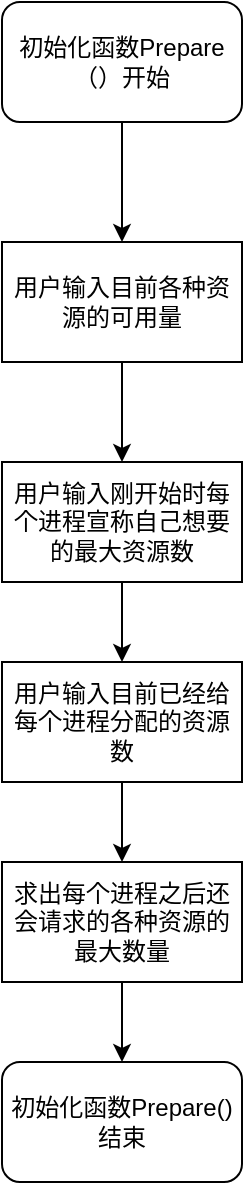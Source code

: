 <mxfile version="17.5.0" type="github" pages="3">
  <diagram id="gvPUqtbvnG_lbR_t3h4-" name="Page-1">
    <mxGraphModel dx="1278" dy="468" grid="1" gridSize="10" guides="1" tooltips="1" connect="1" arrows="1" fold="1" page="1" pageScale="1" pageWidth="850" pageHeight="1100" math="0" shadow="0">
      <root>
        <mxCell id="0" />
        <mxCell id="1" parent="0" />
        <mxCell id="kOb8g3djiOKtOQ_URUE0-3" value="" style="edgeStyle=orthogonalEdgeStyle;rounded=0;orthogonalLoop=1;jettySize=auto;html=1;" edge="1" parent="1" source="kOb8g3djiOKtOQ_URUE0-1">
          <mxGeometry relative="1" as="geometry">
            <mxPoint x="370" y="130" as="targetPoint" />
          </mxGeometry>
        </mxCell>
        <mxCell id="kOb8g3djiOKtOQ_URUE0-1" value="初始化函数Prepare（）开始" style="rounded=1;whiteSpace=wrap;html=1;" vertex="1" parent="1">
          <mxGeometry x="310" y="10" width="120" height="60" as="geometry" />
        </mxCell>
        <mxCell id="kOb8g3djiOKtOQ_URUE0-6" value="" style="edgeStyle=orthogonalEdgeStyle;rounded=0;orthogonalLoop=1;jettySize=auto;html=1;" edge="1" parent="1" source="kOb8g3djiOKtOQ_URUE0-4" target="kOb8g3djiOKtOQ_URUE0-5">
          <mxGeometry relative="1" as="geometry" />
        </mxCell>
        <mxCell id="kOb8g3djiOKtOQ_URUE0-4" value="用户输入目前各种资源的可用量" style="rounded=0;whiteSpace=wrap;html=1;" vertex="1" parent="1">
          <mxGeometry x="310" y="130" width="120" height="60" as="geometry" />
        </mxCell>
        <mxCell id="kOb8g3djiOKtOQ_URUE0-8" value="" style="edgeStyle=orthogonalEdgeStyle;rounded=0;orthogonalLoop=1;jettySize=auto;html=1;" edge="1" parent="1" source="kOb8g3djiOKtOQ_URUE0-5" target="kOb8g3djiOKtOQ_URUE0-7">
          <mxGeometry relative="1" as="geometry" />
        </mxCell>
        <mxCell id="kOb8g3djiOKtOQ_URUE0-5" value="用户输入刚开始时每个进程宣称自己想要的最大资源数" style="rounded=0;whiteSpace=wrap;html=1;" vertex="1" parent="1">
          <mxGeometry x="310" y="240" width="120" height="60" as="geometry" />
        </mxCell>
        <mxCell id="kOb8g3djiOKtOQ_URUE0-10" value="" style="edgeStyle=orthogonalEdgeStyle;rounded=0;orthogonalLoop=1;jettySize=auto;html=1;" edge="1" parent="1" source="kOb8g3djiOKtOQ_URUE0-7" target="kOb8g3djiOKtOQ_URUE0-9">
          <mxGeometry relative="1" as="geometry" />
        </mxCell>
        <mxCell id="kOb8g3djiOKtOQ_URUE0-7" value="用户输入目前已经给每个进程分配的资源数" style="rounded=0;whiteSpace=wrap;html=1;" vertex="1" parent="1">
          <mxGeometry x="310" y="340" width="120" height="60" as="geometry" />
        </mxCell>
        <mxCell id="kOb8g3djiOKtOQ_URUE0-12" value="" style="edgeStyle=orthogonalEdgeStyle;rounded=0;orthogonalLoop=1;jettySize=auto;html=1;" edge="1" parent="1" source="kOb8g3djiOKtOQ_URUE0-9">
          <mxGeometry relative="1" as="geometry">
            <mxPoint x="370" y="540" as="targetPoint" />
          </mxGeometry>
        </mxCell>
        <mxCell id="kOb8g3djiOKtOQ_URUE0-9" value="求出每个进程之后还会请求的各种资源的最大数量" style="rounded=0;whiteSpace=wrap;html=1;" vertex="1" parent="1">
          <mxGeometry x="310" y="440" width="120" height="60" as="geometry" />
        </mxCell>
        <mxCell id="kOb8g3djiOKtOQ_URUE0-13" value="初始化函数Prepare()结束" style="rounded=1;whiteSpace=wrap;html=1;" vertex="1" parent="1">
          <mxGeometry x="310" y="540" width="120" height="60" as="geometry" />
        </mxCell>
      </root>
    </mxGraphModel>
  </diagram>
  <diagram id="DDc9rxxJl5AI-2xx39Tj" name="Page-2">
    <mxGraphModel dx="1278" dy="468" grid="1" gridSize="10" guides="1" tooltips="1" connect="1" arrows="1" fold="1" page="1" pageScale="1" pageWidth="850" pageHeight="1100" math="0" shadow="0">
      <root>
        <mxCell id="0" />
        <mxCell id="1" parent="0" />
        <mxCell id="heAdaT_YitP8tnhVknw4-3" value="" style="edgeStyle=orthogonalEdgeStyle;rounded=0;orthogonalLoop=1;jettySize=auto;html=1;" edge="1" parent="1" source="heAdaT_YitP8tnhVknw4-1">
          <mxGeometry relative="1" as="geometry">
            <mxPoint x="320" y="220" as="targetPoint" />
          </mxGeometry>
        </mxCell>
        <mxCell id="heAdaT_YitP8tnhVknw4-1" value="银行家算法开始" style="rounded=1;whiteSpace=wrap;html=1;" vertex="1" parent="1">
          <mxGeometry x="260" y="110" width="120" height="60" as="geometry" />
        </mxCell>
        <mxCell id="heAdaT_YitP8tnhVknw4-6" value="" style="edgeStyle=orthogonalEdgeStyle;rounded=0;orthogonalLoop=1;jettySize=auto;html=1;" edge="1" parent="1" source="heAdaT_YitP8tnhVknw4-4" target="heAdaT_YitP8tnhVknw4-5">
          <mxGeometry relative="1" as="geometry" />
        </mxCell>
        <mxCell id="heAdaT_YitP8tnhVknw4-4" value="调用初始化函数Prepare()" style="rounded=0;whiteSpace=wrap;html=1;" vertex="1" parent="1">
          <mxGeometry x="260" y="220" width="120" height="60" as="geometry" />
        </mxCell>
        <mxCell id="heAdaT_YitP8tnhVknw4-8" value="" style="edgeStyle=orthogonalEdgeStyle;rounded=0;orthogonalLoop=1;jettySize=auto;html=1;" edge="1" parent="1" source="heAdaT_YitP8tnhVknw4-5" target="heAdaT_YitP8tnhVknw4-7">
          <mxGeometry relative="1" as="geometry" />
        </mxCell>
        <mxCell id="heAdaT_YitP8tnhVknw4-5" value="输入一个计划之后进行资源分配的进程序列" style="rounded=0;whiteSpace=wrap;html=1;" vertex="1" parent="1">
          <mxGeometry x="260" y="330" width="120" height="60" as="geometry" />
        </mxCell>
        <mxCell id="heAdaT_YitP8tnhVknw4-10" value="" style="edgeStyle=orthogonalEdgeStyle;rounded=0;orthogonalLoop=1;jettySize=auto;html=1;" edge="1" parent="1" source="heAdaT_YitP8tnhVknw4-7" target="heAdaT_YitP8tnhVknw4-9">
          <mxGeometry relative="1" as="geometry" />
        </mxCell>
        <mxCell id="heAdaT_YitP8tnhVknw4-7" value="进行安全性检查；&lt;br&gt;是否通过安全性检查？" style="rhombus;whiteSpace=wrap;html=1;rounded=0;" vertex="1" parent="1">
          <mxGeometry x="240" y="440" width="160" height="80" as="geometry" />
        </mxCell>
        <mxCell id="heAdaT_YitP8tnhVknw4-13" value="" style="edgeStyle=orthogonalEdgeStyle;rounded=0;orthogonalLoop=1;jettySize=auto;html=1;" edge="1" parent="1" source="heAdaT_YitP8tnhVknw4-9" target="heAdaT_YitP8tnhVknw4-12">
          <mxGeometry relative="1" as="geometry" />
        </mxCell>
        <mxCell id="heAdaT_YitP8tnhVknw4-9" value="输入请求分配资源的进程号" style="whiteSpace=wrap;html=1;rounded=0;" vertex="1" parent="1">
          <mxGeometry x="260" y="580" width="120" height="60" as="geometry" />
        </mxCell>
        <mxCell id="heAdaT_YitP8tnhVknw4-11" value="Yes" style="text;html=1;resizable=0;autosize=1;align=center;verticalAlign=middle;points=[];fillColor=none;strokeColor=none;rounded=0;" vertex="1" parent="1">
          <mxGeometry x="325" y="530" width="30" height="20" as="geometry" />
        </mxCell>
        <mxCell id="heAdaT_YitP8tnhVknw4-17" value="" style="edgeStyle=orthogonalEdgeStyle;rounded=0;orthogonalLoop=1;jettySize=auto;html=1;" edge="1" parent="1" source="heAdaT_YitP8tnhVknw4-12" target="heAdaT_YitP8tnhVknw4-16">
          <mxGeometry relative="1" as="geometry" />
        </mxCell>
        <mxCell id="heAdaT_YitP8tnhVknw4-12" value="输入该进程请求分配的各种资源的数量" style="whiteSpace=wrap;html=1;rounded=0;" vertex="1" parent="1">
          <mxGeometry x="260" y="690" width="120" height="60" as="geometry" />
        </mxCell>
        <mxCell id="heAdaT_YitP8tnhVknw4-14" value="" style="endArrow=classic;html=1;rounded=0;exitX=1;exitY=0.5;exitDx=0;exitDy=0;" edge="1" parent="1" source="heAdaT_YitP8tnhVknw4-7">
          <mxGeometry width="50" height="50" relative="1" as="geometry">
            <mxPoint x="410" y="480" as="sourcePoint" />
            <mxPoint x="320" y="300" as="targetPoint" />
            <Array as="points">
              <mxPoint x="480" y="480" />
              <mxPoint x="480" y="300" />
            </Array>
          </mxGeometry>
        </mxCell>
        <mxCell id="heAdaT_YitP8tnhVknw4-15" value="NO" style="text;html=1;resizable=0;autosize=1;align=center;verticalAlign=middle;points=[];fillColor=none;strokeColor=none;rounded=0;" vertex="1" parent="1">
          <mxGeometry x="415" y="450" width="30" height="20" as="geometry" />
        </mxCell>
        <mxCell id="heAdaT_YitP8tnhVknw4-19" value="" style="edgeStyle=orthogonalEdgeStyle;rounded=0;orthogonalLoop=1;jettySize=auto;html=1;" edge="1" parent="1" source="heAdaT_YitP8tnhVknw4-16" target="heAdaT_YitP8tnhVknw4-18">
          <mxGeometry relative="1" as="geometry" />
        </mxCell>
        <mxCell id="heAdaT_YitP8tnhVknw4-16" value="请求分配的各种资源&lt;br&gt;数量是否小于等于Need数组中记录的值？" style="rhombus;whiteSpace=wrap;html=1;rounded=0;" vertex="1" parent="1">
          <mxGeometry x="200" y="810" width="240" height="80" as="geometry" />
        </mxCell>
        <mxCell id="heAdaT_YitP8tnhVknw4-22" value="" style="edgeStyle=orthogonalEdgeStyle;rounded=0;orthogonalLoop=1;jettySize=auto;html=1;" edge="1" parent="1" source="heAdaT_YitP8tnhVknw4-18" target="heAdaT_YitP8tnhVknw4-21">
          <mxGeometry relative="1" as="geometry" />
        </mxCell>
        <mxCell id="heAdaT_YitP8tnhVknw4-18" value="请求分配的各种资源&lt;br&gt;数量是否小于等于目前系统可提供的资源数？" style="rhombus;whiteSpace=wrap;html=1;rounded=0;" vertex="1" parent="1">
          <mxGeometry x="200" y="940" width="240" height="80" as="geometry" />
        </mxCell>
        <mxCell id="heAdaT_YitP8tnhVknw4-20" value="YES" style="text;html=1;resizable=0;autosize=1;align=center;verticalAlign=middle;points=[];fillColor=none;strokeColor=none;rounded=0;" vertex="1" parent="1">
          <mxGeometry x="320" y="900" width="40" height="20" as="geometry" />
        </mxCell>
        <mxCell id="heAdaT_YitP8tnhVknw4-25" value="" style="edgeStyle=orthogonalEdgeStyle;rounded=0;orthogonalLoop=1;jettySize=auto;html=1;" edge="1" parent="1" source="heAdaT_YitP8tnhVknw4-21">
          <mxGeometry relative="1" as="geometry">
            <mxPoint x="320" y="1190" as="targetPoint" />
          </mxGeometry>
        </mxCell>
        <mxCell id="heAdaT_YitP8tnhVknw4-21" value="进行资源分配&lt;br&gt;Available[k] = Available[k] - Request[k];&lt;br&gt;Allocation[a][k] = Allocation[a][k] + Request[k];&lt;br&gt;Need[a][k] = Need[a][k] - Request[k];" style="whiteSpace=wrap;html=1;rounded=0;" vertex="1" parent="1">
          <mxGeometry x="160" y="1070" width="320" height="60" as="geometry" />
        </mxCell>
        <mxCell id="heAdaT_YitP8tnhVknw4-23" value="YES" style="text;html=1;resizable=0;autosize=1;align=center;verticalAlign=middle;points=[];fillColor=none;strokeColor=none;rounded=0;" vertex="1" parent="1">
          <mxGeometry x="325" y="1030" width="40" height="20" as="geometry" />
        </mxCell>
        <mxCell id="heAdaT_YitP8tnhVknw4-26" value="银行家算法函数结束" style="rounded=1;whiteSpace=wrap;html=1;" vertex="1" parent="1">
          <mxGeometry x="260" y="1190" width="120" height="60" as="geometry" />
        </mxCell>
        <mxCell id="heAdaT_YitP8tnhVknw4-27" value="" style="endArrow=classic;html=1;rounded=0;" edge="1" parent="1">
          <mxGeometry width="50" height="50" relative="1" as="geometry">
            <mxPoint x="440" y="850" as="sourcePoint" />
            <mxPoint x="320" y="660" as="targetPoint" />
            <Array as="points">
              <mxPoint x="510" y="850" />
              <mxPoint x="510" y="660" />
            </Array>
          </mxGeometry>
        </mxCell>
        <mxCell id="heAdaT_YitP8tnhVknw4-28" value="" style="endArrow=classic;html=1;rounded=0;" edge="1" parent="1">
          <mxGeometry width="50" height="50" relative="1" as="geometry">
            <mxPoint x="200" y="980" as="sourcePoint" />
            <mxPoint x="320" y="660" as="targetPoint" />
            <Array as="points">
              <mxPoint x="110" y="980" />
              <mxPoint x="110" y="660" />
            </Array>
          </mxGeometry>
        </mxCell>
        <mxCell id="heAdaT_YitP8tnhVknw4-29" value="NO" style="text;html=1;resizable=0;autosize=1;align=center;verticalAlign=middle;points=[];fillColor=none;strokeColor=none;rounded=0;" vertex="1" parent="1">
          <mxGeometry x="450" y="830" width="30" height="20" as="geometry" />
        </mxCell>
        <mxCell id="heAdaT_YitP8tnhVknw4-31" value="NO" style="text;html=1;resizable=0;autosize=1;align=center;verticalAlign=middle;points=[];fillColor=none;strokeColor=none;rounded=0;" vertex="1" parent="1">
          <mxGeometry x="135" y="960" width="30" height="20" as="geometry" />
        </mxCell>
      </root>
    </mxGraphModel>
  </diagram>
  <diagram id="m9H-h2dybhXaIQ6dobjZ" name="安全性算法">
    <mxGraphModel dx="1351" dy="525" grid="1" gridSize="10" guides="1" tooltips="1" connect="1" arrows="1" fold="1" page="1" pageScale="1" pageWidth="850" pageHeight="1100" math="0" shadow="0">
      <root>
        <mxCell id="0" />
        <mxCell id="1" parent="0" />
        <mxCell id="XCzaqBuAQx6JTFpWWAjy-44" value="" style="edgeStyle=orthogonalEdgeStyle;rounded=0;orthogonalLoop=1;jettySize=auto;html=1;" edge="1" parent="1" source="XCzaqBuAQx6JTFpWWAjy-1">
          <mxGeometry relative="1" as="geometry">
            <mxPoint x="260" y="130" as="targetPoint" />
          </mxGeometry>
        </mxCell>
        <mxCell id="XCzaqBuAQx6JTFpWWAjy-1" value="安全性算法开始" style="rounded=1;whiteSpace=wrap;html=1;" vertex="1" parent="1">
          <mxGeometry x="200" y="20" width="120" height="60" as="geometry" />
        </mxCell>
        <mxCell id="XCzaqBuAQx6JTFpWWAjy-47" value="" style="edgeStyle=orthogonalEdgeStyle;rounded=0;orthogonalLoop=1;jettySize=auto;html=1;" edge="1" parent="1" source="XCzaqBuAQx6JTFpWWAjy-6" target="XCzaqBuAQx6JTFpWWAjy-46">
          <mxGeometry relative="1" as="geometry" />
        </mxCell>
        <mxCell id="XCzaqBuAQx6JTFpWWAjy-6" value="x=0" style="whiteSpace=wrap;html=1;" vertex="1" parent="1">
          <mxGeometry x="200" y="240" width="120" height="60" as="geometry" />
        </mxCell>
        <mxCell id="XCzaqBuAQx6JTFpWWAjy-15" value="" style="edgeStyle=orthogonalEdgeStyle;rounded=0;orthogonalLoop=1;jettySize=auto;html=1;" edge="1" parent="1" source="XCzaqBuAQx6JTFpWWAjy-8" target="XCzaqBuAQx6JTFpWWAjy-14">
          <mxGeometry relative="1" as="geometry" />
        </mxCell>
        <mxCell id="XCzaqBuAQx6JTFpWWAjy-8" value="Need[q[i]][0] &amp;lt;= Work[0]) &lt;br&gt;&amp;amp;&amp;amp;&lt;br&gt;&amp;nbsp;(Need[q[i]][1] &amp;lt;= Work[1]&lt;br&gt;&amp;amp;&amp;amp; &lt;br&gt;(Need[q[i]][2] &amp;lt;= Work[2])" style="rhombus;whiteSpace=wrap;html=1;" vertex="1" parent="1">
          <mxGeometry x="101.25" y="570" width="317.5" height="100" as="geometry" />
        </mxCell>
        <mxCell id="XCzaqBuAQx6JTFpWWAjy-45" value="" style="edgeStyle=orthogonalEdgeStyle;rounded=0;orthogonalLoop=1;jettySize=auto;html=1;exitX=0.417;exitY=0.983;exitDx=0;exitDy=0;exitPerimeter=0;" edge="1" parent="1" source="XCzaqBuAQx6JTFpWWAjy-10" target="XCzaqBuAQx6JTFpWWAjy-6">
          <mxGeometry relative="1" as="geometry">
            <Array as="points" />
          </mxGeometry>
        </mxCell>
        <mxCell id="XCzaqBuAQx6JTFpWWAjy-10" value="初始化Work[]数组为目前系统可提供的各类资源数，&lt;br&gt;数组Finish[]中的每一个值为’F’;&lt;br&gt;数组q[]中装着用户输入的计划分配资源的进程顺序" style="whiteSpace=wrap;html=1;" vertex="1" parent="1">
          <mxGeometry x="140" y="130" width="290" height="60" as="geometry" />
        </mxCell>
        <mxCell id="XCzaqBuAQx6JTFpWWAjy-29" value="" style="edgeStyle=orthogonalEdgeStyle;rounded=0;orthogonalLoop=1;jettySize=auto;html=1;" edge="1" parent="1" source="XCzaqBuAQx6JTFpWWAjy-12" target="XCzaqBuAQx6JTFpWWAjy-28">
          <mxGeometry relative="1" as="geometry" />
        </mxCell>
        <mxCell id="XCzaqBuAQx6JTFpWWAjy-12" value="i = 0" style="whiteSpace=wrap;html=1;" vertex="1" parent="1">
          <mxGeometry x="200" y="410" width="120" height="60" as="geometry" />
        </mxCell>
        <mxCell id="XCzaqBuAQx6JTFpWWAjy-17" value="" style="edgeStyle=orthogonalEdgeStyle;rounded=0;orthogonalLoop=1;jettySize=auto;html=1;startArrow=none;" edge="1" parent="1" source="XCzaqBuAQx6JTFpWWAjy-20" target="XCzaqBuAQx6JTFpWWAjy-16">
          <mxGeometry relative="1" as="geometry" />
        </mxCell>
        <mxCell id="XCzaqBuAQx6JTFpWWAjy-21" value="" style="edgeStyle=orthogonalEdgeStyle;rounded=0;orthogonalLoop=1;jettySize=auto;html=1;" edge="1" parent="1" source="XCzaqBuAQx6JTFpWWAjy-14" target="XCzaqBuAQx6JTFpWWAjy-20">
          <mxGeometry relative="1" as="geometry" />
        </mxCell>
        <mxCell id="XCzaqBuAQx6JTFpWWAjy-14" value="k=0" style="whiteSpace=wrap;html=1;" vertex="1" parent="1">
          <mxGeometry x="200" y="700" width="120" height="40" as="geometry" />
        </mxCell>
        <mxCell id="XCzaqBuAQx6JTFpWWAjy-19" value="" style="edgeStyle=orthogonalEdgeStyle;rounded=0;orthogonalLoop=1;jettySize=auto;html=1;" edge="1" parent="1" source="XCzaqBuAQx6JTFpWWAjy-16" target="XCzaqBuAQx6JTFpWWAjy-18">
          <mxGeometry relative="1" as="geometry" />
        </mxCell>
        <mxCell id="XCzaqBuAQx6JTFpWWAjy-16" value="Work[k] = Work[k] + Allocation[q[i]][k];" style="whiteSpace=wrap;html=1;" vertex="1" parent="1">
          <mxGeometry x="140" y="890" width="240" height="60" as="geometry" />
        </mxCell>
        <mxCell id="XCzaqBuAQx6JTFpWWAjy-40" value="" style="edgeStyle=orthogonalEdgeStyle;rounded=0;orthogonalLoop=1;jettySize=auto;html=1;" edge="1" parent="1" source="XCzaqBuAQx6JTFpWWAjy-18" target="XCzaqBuAQx6JTFpWWAjy-39">
          <mxGeometry relative="1" as="geometry" />
        </mxCell>
        <mxCell id="XCzaqBuAQx6JTFpWWAjy-18" value="&amp;nbsp;Finish[i] = &#39;T&#39;;" style="whiteSpace=wrap;html=1;" vertex="1" parent="1">
          <mxGeometry x="200" y="1020" width="120" height="60" as="geometry" />
        </mxCell>
        <mxCell id="XCzaqBuAQx6JTFpWWAjy-20" value="k &amp;lt; 3" style="rhombus;whiteSpace=wrap;html=1;" vertex="1" parent="1">
          <mxGeometry x="200" y="770" width="120" height="80" as="geometry" />
        </mxCell>
        <mxCell id="XCzaqBuAQx6JTFpWWAjy-22" value="" style="edgeStyle=orthogonalEdgeStyle;rounded=0;orthogonalLoop=1;jettySize=auto;html=1;endArrow=none;" edge="1" parent="1" source="XCzaqBuAQx6JTFpWWAjy-14" target="XCzaqBuAQx6JTFpWWAjy-20">
          <mxGeometry relative="1" as="geometry">
            <mxPoint x="260" y="690" as="sourcePoint" />
            <mxPoint x="260" y="850" as="targetPoint" />
          </mxGeometry>
        </mxCell>
        <mxCell id="XCzaqBuAQx6JTFpWWAjy-23" value="YES" style="text;html=1;resizable=0;autosize=1;align=center;verticalAlign=middle;points=[];fillColor=none;strokeColor=none;rounded=0;" vertex="1" parent="1">
          <mxGeometry x="260" y="850" width="40" height="20" as="geometry" />
        </mxCell>
        <mxCell id="XCzaqBuAQx6JTFpWWAjy-25" value="" style="endArrow=none;html=1;rounded=0;" edge="1" parent="1">
          <mxGeometry width="50" height="50" relative="1" as="geometry">
            <mxPoint x="260" y="980" as="sourcePoint" />
            <mxPoint x="460" y="880" as="targetPoint" />
            <Array as="points">
              <mxPoint x="460" y="980" />
            </Array>
          </mxGeometry>
        </mxCell>
        <mxCell id="XCzaqBuAQx6JTFpWWAjy-26" value="K++" style="rounded=0;whiteSpace=wrap;html=1;" vertex="1" parent="1">
          <mxGeometry x="400" y="820" width="120" height="60" as="geometry" />
        </mxCell>
        <mxCell id="XCzaqBuAQx6JTFpWWAjy-27" value="" style="endArrow=classic;html=1;rounded=0;" edge="1" parent="1">
          <mxGeometry width="50" height="50" relative="1" as="geometry">
            <mxPoint x="460" y="820" as="sourcePoint" />
            <mxPoint x="260" y="750" as="targetPoint" />
            <Array as="points">
              <mxPoint x="460" y="750" />
            </Array>
          </mxGeometry>
        </mxCell>
        <mxCell id="XCzaqBuAQx6JTFpWWAjy-28" value="i &amp;lt; 5" style="rhombus;whiteSpace=wrap;html=1;" vertex="1" parent="1">
          <mxGeometry x="200" y="500" width="120" height="50" as="geometry" />
        </mxCell>
        <mxCell id="XCzaqBuAQx6JTFpWWAjy-33" value="" style="endArrow=none;html=1;rounded=0;" edge="1" parent="1">
          <mxGeometry width="50" height="50" relative="1" as="geometry">
            <mxPoint x="90" y="870" as="sourcePoint" />
            <mxPoint x="260" y="1100" as="targetPoint" />
            <Array as="points">
              <mxPoint x="90" y="1100" />
            </Array>
          </mxGeometry>
        </mxCell>
        <mxCell id="XCzaqBuAQx6JTFpWWAjy-34" value="i++" style="rounded=0;whiteSpace=wrap;html=1;" vertex="1" parent="1">
          <mxGeometry x="50" y="820" width="90" height="50" as="geometry" />
        </mxCell>
        <mxCell id="XCzaqBuAQx6JTFpWWAjy-35" value="" style="endArrow=classic;html=1;rounded=0;" edge="1" parent="1">
          <mxGeometry width="50" height="50" relative="1" as="geometry">
            <mxPoint x="90" y="820" as="sourcePoint" />
            <mxPoint x="260" y="480" as="targetPoint" />
            <Array as="points">
              <mxPoint x="90" y="820" />
              <mxPoint x="90" y="480" />
            </Array>
          </mxGeometry>
        </mxCell>
        <mxCell id="XCzaqBuAQx6JTFpWWAjy-42" value="" style="edgeStyle=orthogonalEdgeStyle;rounded=0;orthogonalLoop=1;jettySize=auto;html=1;" edge="1" parent="1" source="XCzaqBuAQx6JTFpWWAjy-39" target="XCzaqBuAQx6JTFpWWAjy-41">
          <mxGeometry relative="1" as="geometry" />
        </mxCell>
        <mxCell id="XCzaqBuAQx6JTFpWWAjy-39" value="(Finish[0] == &#39;T&#39;) &amp;amp;&amp;amp; &lt;br&gt;(Finish[1] == &#39;T&#39;) &amp;amp;&amp;amp;&lt;br&gt;&amp;nbsp;(Finish[2] == &#39;T&#39;) &amp;amp;&amp;amp;&lt;br&gt;&amp;nbsp;(Finish[3] == &#39;T&#39;) &amp;amp;&amp;amp; &lt;br&gt;(Finish[4] == &#39;T&#39;)" style="rhombus;whiteSpace=wrap;html=1;" vertex="1" parent="1">
          <mxGeometry x="70" y="1150" width="380" height="100" as="geometry" />
        </mxCell>
        <mxCell id="XCzaqBuAQx6JTFpWWAjy-58" value="" style="edgeStyle=orthogonalEdgeStyle;rounded=0;orthogonalLoop=1;jettySize=auto;html=1;" edge="1" parent="1" source="XCzaqBuAQx6JTFpWWAjy-41">
          <mxGeometry relative="1" as="geometry">
            <mxPoint x="260" y="1400" as="targetPoint" />
          </mxGeometry>
        </mxCell>
        <mxCell id="XCzaqBuAQx6JTFpWWAjy-41" value="break;" style="whiteSpace=wrap;html=1;" vertex="1" parent="1">
          <mxGeometry x="200" y="1290" width="120" height="60" as="geometry" />
        </mxCell>
        <mxCell id="XCzaqBuAQx6JTFpWWAjy-49" value="" style="edgeStyle=orthogonalEdgeStyle;rounded=0;orthogonalLoop=1;jettySize=auto;html=1;" edge="1" parent="1" source="XCzaqBuAQx6JTFpWWAjy-46">
          <mxGeometry relative="1" as="geometry">
            <mxPoint x="260" y="410" as="targetPoint" />
          </mxGeometry>
        </mxCell>
        <mxCell id="XCzaqBuAQx6JTFpWWAjy-46" value="x &amp;lt; 50" style="rhombus;whiteSpace=wrap;html=1;" vertex="1" parent="1">
          <mxGeometry x="220" y="330" width="80" height="50" as="geometry" />
        </mxCell>
        <mxCell id="XCzaqBuAQx6JTFpWWAjy-50" value="YES" style="text;html=1;resizable=0;autosize=1;align=center;verticalAlign=middle;points=[];fillColor=none;strokeColor=none;rounded=0;" vertex="1" parent="1">
          <mxGeometry x="280" y="1260" width="40" height="20" as="geometry" />
        </mxCell>
        <mxCell id="XCzaqBuAQx6JTFpWWAjy-51" value="" style="endArrow=none;html=1;rounded=0;" edge="1" parent="1">
          <mxGeometry width="50" height="50" relative="1" as="geometry">
            <mxPoint x="450" y="1200" as="sourcePoint" />
            <mxPoint x="660" y="910" as="targetPoint" />
            <Array as="points">
              <mxPoint x="660" y="1200" />
            </Array>
          </mxGeometry>
        </mxCell>
        <mxCell id="XCzaqBuAQx6JTFpWWAjy-54" value="" style="edgeStyle=orthogonalEdgeStyle;rounded=0;orthogonalLoop=1;jettySize=auto;html=1;" edge="1" parent="1" target="XCzaqBuAQx6JTFpWWAjy-53">
          <mxGeometry relative="1" as="geometry">
            <mxPoint x="660" y="850" as="sourcePoint" />
          </mxGeometry>
        </mxCell>
        <mxCell id="XCzaqBuAQx6JTFpWWAjy-53" value="x++" style="whiteSpace=wrap;html=1;rounded=0;" vertex="1" parent="1">
          <mxGeometry x="600" y="720" width="120" height="60" as="geometry" />
        </mxCell>
        <mxCell id="XCzaqBuAQx6JTFpWWAjy-56" value="" style="endArrow=classic;html=1;rounded=0;exitX=0.5;exitY=0;exitDx=0;exitDy=0;" edge="1" parent="1" source="XCzaqBuAQx6JTFpWWAjy-53">
          <mxGeometry width="50" height="50" relative="1" as="geometry">
            <mxPoint x="659.5" y="490" as="sourcePoint" />
            <mxPoint x="260" y="310" as="targetPoint" />
            <Array as="points">
              <mxPoint x="660" y="310" />
            </Array>
          </mxGeometry>
        </mxCell>
        <mxCell id="XCzaqBuAQx6JTFpWWAjy-61" value="&lt;span&gt;打印不是安全序列的信息，&lt;br&gt;让用户重新输入一个之后进行分配资源的进程序列&lt;/span&gt;" style="shape=parallelogram;perimeter=parallelogramPerimeter;whiteSpace=wrap;html=1;fixedSize=1;" vertex="1" parent="1">
          <mxGeometry x="570" y="850" width="180" height="60" as="geometry" />
        </mxCell>
        <mxCell id="XCzaqBuAQx6JTFpWWAjy-64" value="" style="edgeStyle=orthogonalEdgeStyle;rounded=0;orthogonalLoop=1;jettySize=auto;html=1;" edge="1" parent="1" source="XCzaqBuAQx6JTFpWWAjy-62" target="XCzaqBuAQx6JTFpWWAjy-63">
          <mxGeometry relative="1" as="geometry" />
        </mxCell>
        <mxCell id="XCzaqBuAQx6JTFpWWAjy-62" value="cout &amp;lt;&amp;lt; &lt;br&gt;&quot;这个序列是一个&lt;br&gt;安全序列!&quot; &amp;lt;&amp;lt; endl;" style="shape=parallelogram;perimeter=parallelogramPerimeter;whiteSpace=wrap;html=1;fixedSize=1;" vertex="1" parent="1">
          <mxGeometry x="195" y="1400" width="130" height="60" as="geometry" />
        </mxCell>
        <mxCell id="XCzaqBuAQx6JTFpWWAjy-63" value="安全性算法结束" style="rounded=1;whiteSpace=wrap;html=1;" vertex="1" parent="1">
          <mxGeometry x="200" y="1500" width="120" height="60" as="geometry" />
        </mxCell>
        <mxCell id="XCzaqBuAQx6JTFpWWAjy-65" value="" style="endArrow=classic;html=1;rounded=0;" edge="1" parent="1">
          <mxGeometry width="50" height="50" relative="1" as="geometry">
            <mxPoint x="260" y="550" as="sourcePoint" />
            <mxPoint x="260" y="570" as="targetPoint" />
          </mxGeometry>
        </mxCell>
        <mxCell id="XCzaqBuAQx6JTFpWWAjy-67" value="NO" style="text;html=1;resizable=0;autosize=1;align=center;verticalAlign=middle;points=[];fillColor=none;strokeColor=none;rounded=0;" vertex="1" parent="1">
          <mxGeometry x="475" y="1170" width="30" height="20" as="geometry" />
        </mxCell>
        <mxCell id="XCzaqBuAQx6JTFpWWAjy-68" value="yes" style="text;html=1;resizable=0;autosize=1;align=center;verticalAlign=middle;points=[];fillColor=none;strokeColor=none;rounded=0;" vertex="1" parent="1">
          <mxGeometry x="270" y="380" width="30" height="20" as="geometry" />
        </mxCell>
        <mxCell id="XCzaqBuAQx6JTFpWWAjy-69" value="yes" style="text;html=1;resizable=0;autosize=1;align=center;verticalAlign=middle;points=[];fillColor=none;strokeColor=none;rounded=0;" vertex="1" parent="1">
          <mxGeometry x="270" y="550" width="30" height="20" as="geometry" />
        </mxCell>
        <mxCell id="XCzaqBuAQx6JTFpWWAjy-70" value="yes" style="text;html=1;resizable=0;autosize=1;align=center;verticalAlign=middle;points=[];fillColor=none;strokeColor=none;rounded=0;" vertex="1" parent="1">
          <mxGeometry x="270" y="670" width="30" height="20" as="geometry" />
        </mxCell>
      </root>
    </mxGraphModel>
  </diagram>
</mxfile>
